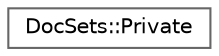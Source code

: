 digraph "Graphical Class Hierarchy"
{
 // INTERACTIVE_SVG=YES
 // LATEX_PDF_SIZE
  bgcolor="transparent";
  edge [fontname=Helvetica,fontsize=10,labelfontname=Helvetica,labelfontsize=10];
  node [fontname=Helvetica,fontsize=10,shape=box,height=0.2,width=0.4];
  rankdir="LR";
  Node0 [label="DocSets::Private",height=0.2,width=0.4,color="grey40", fillcolor="white", style="filled",URL="$d4/d40/struct_doc_sets_1_1_private.html",tooltip=" "];
}
